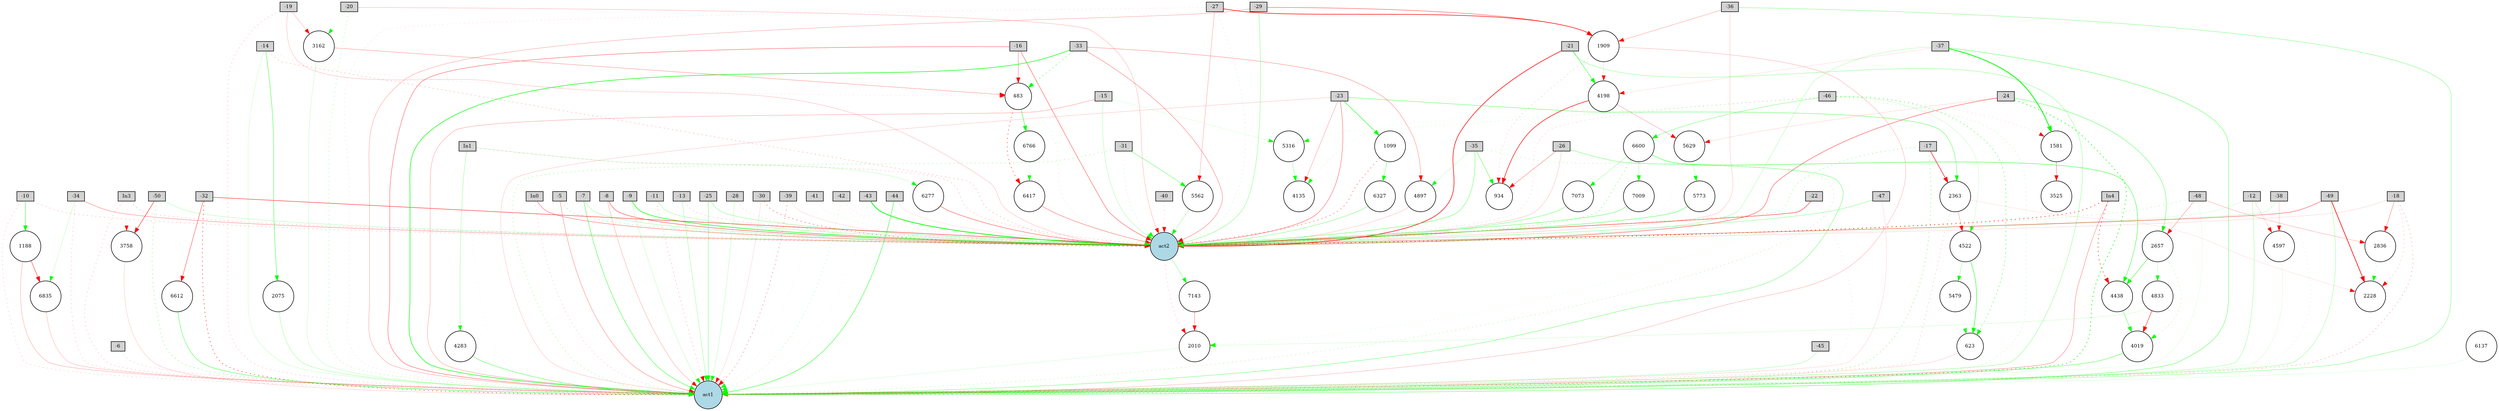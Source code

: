 digraph {
	node [fontsize=9 height=0.2 shape=circle width=0.2]
	In0 [fillcolor=lightgray shape=box style=filled]
	In1 [fillcolor=lightgray shape=box style=filled]
	In3 [fillcolor=lightgray shape=box style=filled]
	In4 [fillcolor=lightgray shape=box style=filled]
	-5 [fillcolor=lightgray shape=box style=filled]
	-6 [fillcolor=lightgray shape=box style=filled]
	-7 [fillcolor=lightgray shape=box style=filled]
	-8 [fillcolor=lightgray shape=box style=filled]
	-9 [fillcolor=lightgray shape=box style=filled]
	-10 [fillcolor=lightgray shape=box style=filled]
	-11 [fillcolor=lightgray shape=box style=filled]
	-12 [fillcolor=lightgray shape=box style=filled]
	-13 [fillcolor=lightgray shape=box style=filled]
	-14 [fillcolor=lightgray shape=box style=filled]
	-15 [fillcolor=lightgray shape=box style=filled]
	-16 [fillcolor=lightgray shape=box style=filled]
	-17 [fillcolor=lightgray shape=box style=filled]
	-18 [fillcolor=lightgray shape=box style=filled]
	-19 [fillcolor=lightgray shape=box style=filled]
	-20 [fillcolor=lightgray shape=box style=filled]
	-21 [fillcolor=lightgray shape=box style=filled]
	-22 [fillcolor=lightgray shape=box style=filled]
	-23 [fillcolor=lightgray shape=box style=filled]
	-24 [fillcolor=lightgray shape=box style=filled]
	-25 [fillcolor=lightgray shape=box style=filled]
	-26 [fillcolor=lightgray shape=box style=filled]
	-27 [fillcolor=lightgray shape=box style=filled]
	-28 [fillcolor=lightgray shape=box style=filled]
	-29 [fillcolor=lightgray shape=box style=filled]
	-30 [fillcolor=lightgray shape=box style=filled]
	-31 [fillcolor=lightgray shape=box style=filled]
	-32 [fillcolor=lightgray shape=box style=filled]
	-33 [fillcolor=lightgray shape=box style=filled]
	-34 [fillcolor=lightgray shape=box style=filled]
	-35 [fillcolor=lightgray shape=box style=filled]
	-36 [fillcolor=lightgray shape=box style=filled]
	-37 [fillcolor=lightgray shape=box style=filled]
	-38 [fillcolor=lightgray shape=box style=filled]
	-39 [fillcolor=lightgray shape=box style=filled]
	-40 [fillcolor=lightgray shape=box style=filled]
	-41 [fillcolor=lightgray shape=box style=filled]
	-42 [fillcolor=lightgray shape=box style=filled]
	-43 [fillcolor=lightgray shape=box style=filled]
	-44 [fillcolor=lightgray shape=box style=filled]
	-45 [fillcolor=lightgray shape=box style=filled]
	-46 [fillcolor=lightgray shape=box style=filled]
	-47 [fillcolor=lightgray shape=box style=filled]
	-48 [fillcolor=lightgray shape=box style=filled]
	-49 [fillcolor=lightgray shape=box style=filled]
	-50 [fillcolor=lightgray shape=box style=filled]
	act1 [fillcolor=lightblue style=filled]
	act2 [fillcolor=lightblue style=filled]
	6277 [fillcolor=white style=filled]
	5773 [fillcolor=white style=filled]
	6417 [fillcolor=white style=filled]
	2836 [fillcolor=white style=filled]
	2075 [fillcolor=white style=filled]
	7073 [fillcolor=white style=filled]
	4897 [fillcolor=white style=filled]
	1188 [fillcolor=white style=filled]
	934 [fillcolor=white style=filled]
	4135 [fillcolor=white style=filled]
	4522 [fillcolor=white style=filled]
	1581 [fillcolor=white style=filled]
	3758 [fillcolor=white style=filled]
	6835 [fillcolor=white style=filled]
	2228 [fillcolor=white style=filled]
	4019 [fillcolor=white style=filled]
	6327 [fillcolor=white style=filled]
	5562 [fillcolor=white style=filled]
	4283 [fillcolor=white style=filled]
	2363 [fillcolor=white style=filled]
	5316 [fillcolor=white style=filled]
	3525 [fillcolor=white style=filled]
	6600 [fillcolor=white style=filled]
	1099 [fillcolor=white style=filled]
	6612 [fillcolor=white style=filled]
	4438 [fillcolor=white style=filled]
	2010 [fillcolor=white style=filled]
	3162 [fillcolor=white style=filled]
	7009 [fillcolor=white style=filled]
	4833 [fillcolor=white style=filled]
	483 [fillcolor=white style=filled]
	2657 [fillcolor=white style=filled]
	4198 [fillcolor=white style=filled]
	7143 [fillcolor=white style=filled]
	5479 [fillcolor=white style=filled]
	6766 [fillcolor=white style=filled]
	623 [fillcolor=white style=filled]
	1909 [fillcolor=white style=filled]
	4597 [fillcolor=white style=filled]
	6137 [fillcolor=white style=filled]
	5629 [fillcolor=white style=filled]
	-35 -> 934 [color=green penwidth=0.5129339643917917 style=solid]
	-23 -> act1 [color=red penwidth=0.18525781180742076 style=solid]
	In0 -> act1 [color=red penwidth=0.235485597174343 style=dotted]
	5562 -> act2 [color=green penwidth=0.3044332617393145 style=solid]
	3162 -> act1 [color=green penwidth=0.19309222286124605 style=solid]
	-44 -> act2 [color=red penwidth=0.10127801064730285 style=solid]
	-46 -> 5316 [color=green penwidth=0.14223647700275743 style=dotted]
	-15 -> act2 [color=green penwidth=0.2669386373192604 style=solid]
	-10 -> 1188 [color=green penwidth=0.6094897803289397 style=solid]
	-18 -> act2 [color=red penwidth=0.14250426726268642 style=solid]
	-27 -> 5562 [color=red penwidth=0.27910231532940794 style=solid]
	-27 -> 1909 [color=red penwidth=1.0051527927166 style=solid]
	-41 -> act2 [color=green penwidth=0.18493631368608587 style=dotted]
	-8 -> act2 [color=red penwidth=0.5961415902549054 style=solid]
	6277 -> act2 [color=red penwidth=0.5261325323799303 style=solid]
	-31 -> act2 [color=green penwidth=0.2412977162756146 style=dotted]
	In1 -> act1 [color=green penwidth=0.12643845986015353 style=dotted]
	-5 -> act2 [color=green penwidth=0.4559526949896683 style=dotted]
	-14 -> 483 [color=red penwidth=0.1285252147702586 style=dotted]
	1909 -> act1 [color=red penwidth=0.2364829663102712 style=solid]
	4833 -> 2010 [color=green penwidth=0.158877015513408 style=solid]
	-47 -> act1 [color=red penwidth=0.13396431919139237 style=solid]
	-26 -> act1 [color=green penwidth=0.4349498259071882 style=solid]
	-21 -> act1 [color=green penwidth=0.3416217748409828 style=solid]
	-16 -> act1 [color=red penwidth=0.5116372211671225 style=solid]
	3758 -> act1 [color=red penwidth=0.17832295152972644 style=solid]
	-11 -> act2 [color=green penwidth=0.29311162341723207 style=solid]
	6835 -> act1 [color=red penwidth=0.23404810154366715 style=solid]
	-42 -> act2 [color=red penwidth=0.14136791045314573 style=dotted]
	-32 -> act2 [color=red penwidth=0.6915514789849652 style=solid]
	-45 -> act1 [color=green penwidth=0.27705843415748055 style=solid]
	act2 -> 2010 [color=red penwidth=0.2641797785399167 style=dotted]
	623 -> act1 [color=red penwidth=0.15421961495746284 style=solid]
	483 -> act2 [color=green penwidth=0.22459619581999535 style=dotted]
	In3 -> act2 [color=red penwidth=0.31530032930352775 style=dotted]
	2657 -> 4019 [color=green penwidth=0.33646933517910016 style=dotted]
	-50 -> act1 [color=green penwidth=0.5183390201420819 style=dotted]
	-50 -> 3758 [color=red penwidth=0.7151390230461331 style=solid]
	1909 -> 934 [color=red penwidth=0.23889320519619878 style=dotted]
	4897 -> act2 [color=red penwidth=0.1820851295875041 style=solid]
	483 -> 6766 [color=green penwidth=0.670900522327095 style=solid]
	-14 -> act1 [color=green penwidth=0.17168843537558875 style=solid]
	6766 -> 6417 [color=green penwidth=0.11126485888999368 style=solid]
	2363 -> 2228 [color=red penwidth=0.1020197505407894 style=solid]
	-46 -> 623 [color=green penwidth=0.7823819513374716 style=dotted]
	-30 -> act2 [color=red penwidth=0.6912348444600185 style=dotted]
	4438 -> 4019 [color=green penwidth=0.5290823770673975 style=solid]
	6600 -> act2 [color=green penwidth=0.6021525672491829 style=dotted]
	In4 -> act2 [color=red penwidth=0.9939380771673519 style=dotted]
	5629 -> 5773 [color=green penwidth=0.25198835506079487 style=solid]
	-27 -> act2 [color=green penwidth=0.23805399076868444 style=dotted]
	-33 -> 4897 [color=red penwidth=0.358306983425711 style=solid]
	-17 -> 2363 [color=red penwidth=0.9360922501409954 style=solid]
	3162 -> 483 [color=red penwidth=0.33673273548203586 style=solid]
	-26 -> 934 [color=red penwidth=0.3799136902013489 style=solid]
	2010 -> act1 [color=green penwidth=0.13523213995886835 style=solid]
	-14 -> act2 [color=red penwidth=0.3599523348081626 style=dotted]
	-17 -> act1 [color=green penwidth=0.5822968655083669 style=dotted]
	-12 -> act1 [color=green penwidth=0.2919211619150913 style=solid]
	-46 -> 4135 [color=green penwidth=0.198853105705107 style=dotted]
	-35 -> 4897 [color=green penwidth=0.19429296955828668 style=solid]
	6137 -> act1 [color=green penwidth=0.12376496079290551 style=solid]
	-46 -> 6600 [color=green penwidth=0.4087871557492576 style=solid]
	6612 -> act1 [color=green penwidth=0.5575052285613105 style=solid]
	-28 -> act2 [color=red penwidth=0.22040361330107788 style=dotted]
	7009 -> act2 [color=green penwidth=0.5037131776020296 style=solid]
	In1 -> 4283 [color=green penwidth=0.31131411305347967 style=solid]
	In1 -> act2 [color=red penwidth=0.3147089551774332 style=dotted]
	-23 -> 2363 [color=green penwidth=0.49760462076047285 style=solid]
	-25 -> act2 [color=green penwidth=0.35414241720293815 style=solid]
	-49 -> 2228 [color=red penwidth=1.153738337801961 style=solid]
	In4 -> 4438 [color=red penwidth=0.9690059856363609 style=dotted]
	-41 -> act1 [color=green penwidth=0.13761788330223285 style=dotted]
	-36 -> act1 [color=green penwidth=0.391459136351033 style=solid]
	-33 -> 483 [color=green penwidth=0.7322130734357549 style=dotted]
	-31 -> act1 [color=green penwidth=0.4206275455641071 style=dotted]
	-10 -> act1 [color=red penwidth=0.2426006570168406 style=dotted]
	1188 -> act1 [color=red penwidth=0.2716888666013044 style=solid]
	-5 -> act1 [color=red penwidth=0.3776132939727128 style=solid]
	-26 -> act2 [color=red penwidth=0.19647386659073213 style=solid]
	-48 -> 2836 [color=red penwidth=0.24109360924385626 style=solid]
	-49 -> act2 [color=red penwidth=0.5357037638032007 style=solid]
	-29 -> 1909 [color=red penwidth=0.5578931953930267 style=solid]
	-36 -> 1909 [color=red penwidth=0.2711999832614944 style=solid]
	In3 -> 3758 [color=red penwidth=0.1155422669046953 style=dotted]
	4833 -> 4019 [color=red penwidth=0.7266205561072658 style=solid]
	-39 -> act2 [color=red penwidth=0.1163101603228931 style=solid]
	-13 -> act2 [color=red penwidth=0.2809053932482971 style=dotted]
	2075 -> act1 [color=green penwidth=0.28999044134130847 style=solid]
	-48 -> 2657 [color=red penwidth=0.35318607416028114 style=solid]
	-46 -> 1581 [color=red penwidth=0.16015948129962282 style=dotted]
	483 -> 6417 [color=red penwidth=0.7618278616830635 style=dotted]
	-34 -> act1 [color=red penwidth=0.26931498976615537 style=dotted]
	4198 -> 5629 [color=red penwidth=0.28742616531068377 style=solid]
	-29 -> act1 [color=red penwidth=0.28346594344338805 style=solid]
	-24 -> act1 [color=green penwidth=1.2614766157806743 style=dotted]
	-37 -> 4198 [color=red penwidth=0.1116308220024336 style=solid]
	-37 -> 1581 [color=green penwidth=1.484534497019286 style=solid]
	-50 -> act2 [color=green penwidth=0.23543791744003342 style=solid]
	-40 -> act2 [color=red penwidth=0.24060006147427931 style=dotted]
	-21 -> 4198 [color=green penwidth=0.604036644730511 style=solid]
	-46 -> 4522 [color=green penwidth=0.1658816346051415 style=solid]
	2363 -> act1 [color=red penwidth=0.28069660517781825 style=dotted]
	-37 -> act2 [color=green penwidth=0.24766717537939786 style=solid]
	4198 -> 934 [color=red penwidth=0.9616627989178266 style=solid]
	-20 -> 3162 [color=green penwidth=0.14957919811029052 style=dotted]
	-14 -> 2075 [color=green penwidth=0.5951455702903052 style=solid]
	-48 -> act1 [color=green penwidth=0.10672221546525702 style=solid]
	-27 -> act1 [color=red penwidth=0.1327975739874426 style=dotted]
	-22 -> act1 [color=red penwidth=0.1226096970870249 style=dotted]
	6417 -> act2 [color=red penwidth=0.43690655928954336 style=solid]
	-38 -> 4597 [color=red penwidth=0.22539250809730002 style=solid]
	-43 -> act1 [color=green penwidth=0.1280936979920404 style=dotted]
	-38 -> act2 [color=green penwidth=0.2151258566560565 style=solid]
	-32 -> 6612 [color=red penwidth=0.5457495249574602 style=solid]
	-24 -> 2657 [color=green penwidth=0.4862434414668908 style=solid]
	2836 -> 2228 [color=green penwidth=0.31629650974547074 style=dotted]
	-12 -> act2 [color=green penwidth=0.13001401390614375 style=solid]
	-35 -> act2 [color=green penwidth=0.477560888163297 style=solid]
	-24 -> 5629 [color=red penwidth=0.1404852621137152 style=solid]
	-9 -> act2 [color=green penwidth=0.9796554016354628 style=solid]
	4019 -> act1 [color=green penwidth=0.5382787288841667 style=solid]
	-46 -> act1 [color=green penwidth=0.27164309094191014 style=dotted]
	-25 -> act1 [color=green penwidth=0.4478124364745574 style=solid]
	-20 -> act1 [color=green penwidth=0.3733992326903358 style=dotted]
	-15 -> act1 [color=red penwidth=0.29022972577468353 style=solid]
	1581 -> 3525 [color=red penwidth=0.4353542557752176 style=solid]
	-36 -> act2 [color=red penwidth=0.19054757121091748 style=solid]
	-34 -> 6835 [color=green penwidth=0.20215641239256038 style=solid]
	-10 -> act2 [color=red penwidth=0.3046469613348397 style=dotted]
	5629 -> act2 [color=green penwidth=0.13507892819379663 style=dotted]
	-33 -> act2 [color=red penwidth=0.40404513058918756 style=solid]
	5773 -> act2 [color=green penwidth=0.5311957145302681 style=solid]
	-24 -> act2 [color=red penwidth=0.5635626149299899 style=solid]
	-23 -> act2 [color=red penwidth=0.48870362579314575 style=solid]
	-16 -> 483 [color=red penwidth=0.40170371361977264 style=solid]
	-49 -> act1 [color=green penwidth=0.2995796908817554 style=solid]
	-7 -> act1 [color=green penwidth=0.6188150552469366 style=solid]
	-44 -> act1 [color=green penwidth=0.6580420344550665 style=solid]
	2363 -> 4522 [color=red penwidth=0.3107419124944646 style=solid]
	-18 -> act1 [color=red penwidth=0.38732593468262255 style=dotted]
	6600 -> 4438 [color=green penwidth=0.6253274128151111 style=solid]
	-13 -> act1 [color=green penwidth=0.30264853013283083 style=solid]
	-8 -> act1 [color=red penwidth=0.2689239970409911 style=solid]
	4283 -> act1 [color=green penwidth=0.5145973261215995 style=solid]
	-34 -> act2 [color=red penwidth=0.37928319404804367 style=solid]
	2657 -> 4438 [color=green penwidth=0.6190861621373274 style=solid]
	7143 -> 2010 [color=red penwidth=0.39871715659851126 style=solid]
	6600 -> 7073 [color=green penwidth=0.2731532549460427 style=solid]
	-47 -> act2 [color=green penwidth=0.35947878233095587 style=solid]
	-21 -> act2 [color=red penwidth=1.0454581854312028 style=solid]
	In3 -> act1 [color=red penwidth=0.2769269790798088 style=dotted]
	In1 -> 6277 [color=green penwidth=0.1930302017888782 style=solid]
	act2 -> 7143 [color=green penwidth=0.366411333442348 style=solid]
	1909 -> 4198 [color=red penwidth=0.1190570825207187 style=solid]
	-42 -> act1 [color=green penwidth=0.30083329085390514 style=dotted]
	-19 -> 3162 [color=red penwidth=0.2232063939994168 style=solid]
	-37 -> act1 [color=green penwidth=0.49207497822693047 style=solid]
	5316 -> 4135 [color=green penwidth=0.33711505441805223 style=solid]
	-32 -> act1 [color=red penwidth=0.8324616113618513 style=dotted]
	-11 -> act1 [color=red penwidth=0.32503324211300644 style=dotted]
	-6 -> act1 [color=red penwidth=0.2400215025235054 style=dotted]
	-19 -> act1 [color=red penwidth=0.27655916528807534 style=dotted]
	-39 -> act1 [color=red penwidth=0.5253128606753669 style=dotted]
	-48 -> act2 [color=green penwidth=0.3831994888176683 style=dotted]
	6600 -> 7009 [color=green penwidth=0.3212063358711062 style=solid]
	-22 -> act2 [color=red penwidth=0.6688761487119258 style=solid]
	-22 -> 2010 [color=green penwidth=0.16924494636241635 style=dotted]
	-12 -> 4597 [color=red penwidth=0.19044701829251132 style=solid]
	-19 -> act2 [color=red penwidth=0.2053200785342909 style=solid]
	-29 -> act2 [color=green penwidth=0.3810810092499921 style=solid]
	1188 -> 6835 [color=red penwidth=0.6284674065332373 style=solid]
	-16 -> act2 [color=red penwidth=0.535563429143576 style=solid]
	In0 -> act2 [color=red penwidth=0.4626672953576544 style=solid]
	-35 -> act1 [color=green penwidth=0.3404222310459369 style=dotted]
	4522 -> 623 [color=green penwidth=0.7320156302449613 style=solid]
	-30 -> act1 [color=red penwidth=0.139392727396294 style=solid]
	-23 -> 1099 [color=green penwidth=0.7679987846393128 style=solid]
	-9 -> act1 [color=green penwidth=0.2118364826442866 style=solid]
	In4 -> act1 [color=red penwidth=0.39246658672039425 style=solid]
	-38 -> act1 [color=green penwidth=0.20923071810604382 style=dotted]
	-18 -> 2228 [color=red penwidth=0.28546351779931517 style=dotted]
	7073 -> act2 [color=green penwidth=0.43567839478782633 style=solid]
	-46 -> act2 [color=red penwidth=0.2078515321154873 style=dotted]
	-20 -> act2 [color=red penwidth=0.23482811174412252 style=solid]
	5479 -> 623 [color=green penwidth=0.1562025359938977 style=dotted]
	-31 -> 5562 [color=green penwidth=0.4621494005200313 style=solid]
	4597 -> act1 [color=green penwidth=0.12611693504242927 style=solid]
	4522 -> 5479 [color=green penwidth=0.30223270934357493 style=solid]
	-43 -> act2 [color=green penwidth=1.3665978416103275 style=solid]
	-17 -> act2 [color=green penwidth=0.4508370880495033 style=dotted]
	1099 -> 6327 [color=green penwidth=0.42559103119358155 style=solid]
	1099 -> act2 [color=red penwidth=0.6593743775597426 style=dotted]
	-18 -> 2836 [color=red penwidth=0.39281599726718974 style=solid]
	-7 -> act2 [color=green penwidth=0.29082688433563364 style=solid]
	6327 -> act2 [color=green penwidth=0.39447496938371107 style=solid]
	-23 -> 4135 [color=red penwidth=0.29919357940455993 style=solid]
	-33 -> act1 [color=green penwidth=0.9682668287823702 style=solid]
	2657 -> 4833 [color=green penwidth=0.1877859869031671 style=solid]
	-15 -> 5316 [color=green penwidth=0.1094637191672449 style=solid]
	-28 -> act1 [color=green penwidth=0.22332084203626779 style=solid]
}
